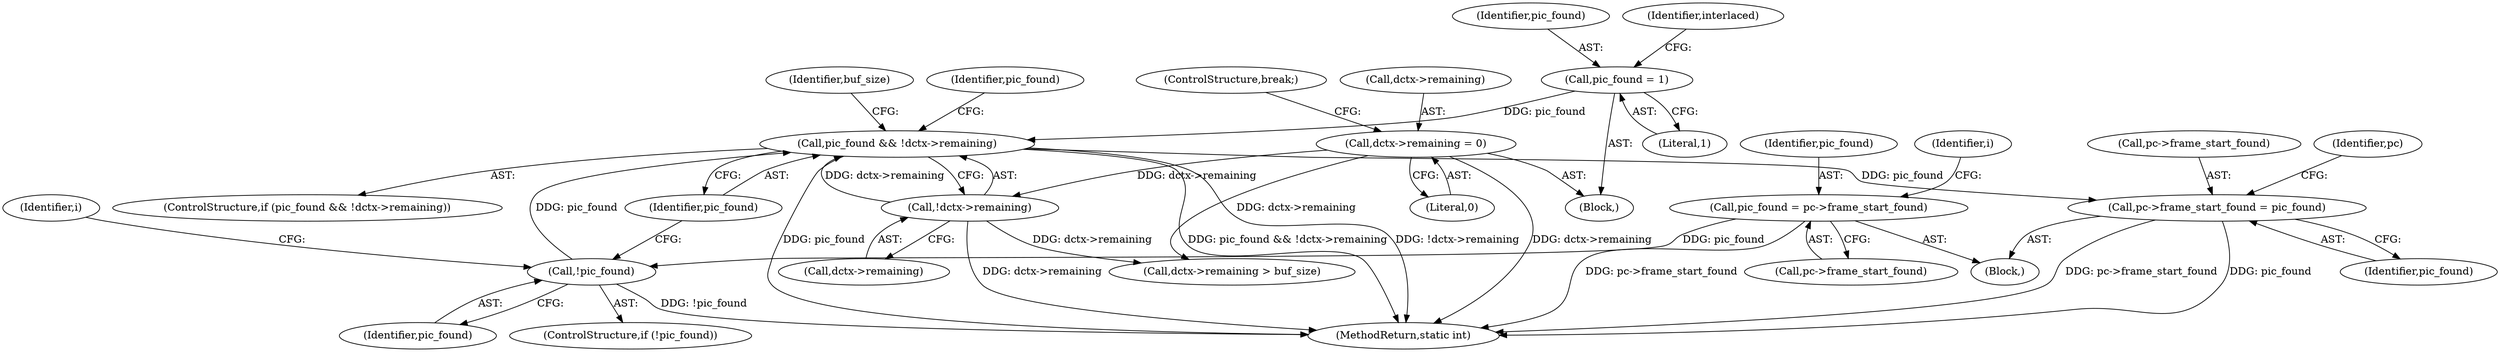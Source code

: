 digraph "0_FFmpeg_31c1c0b46a7021802c3d1d18039fca30dba5a14e@API" {
"1000195" [label="(Call,pic_found && !dctx->remaining)"];
"1000168" [label="(Call,pic_found = 1)"];
"1000143" [label="(Call,!pic_found)"];
"1000121" [label="(Call,pic_found = pc->frame_start_found)"];
"1000197" [label="(Call,!dctx->remaining)"];
"1000188" [label="(Call,dctx->remaining = 0)"];
"1000432" [label="(Call,pc->frame_start_found = pic_found)"];
"1000432" [label="(Call,pc->frame_start_found = pic_found)"];
"1000204" [label="(Identifier,buf_size)"];
"1000436" [label="(Identifier,pic_found)"];
"1000433" [label="(Call,pc->frame_start_found)"];
"1000121" [label="(Call,pic_found = pc->frame_start_found)"];
"1000193" [label="(ControlStructure,break;)"];
"1000198" [label="(Call,dctx->remaining)"];
"1000165" [label="(Block,)"];
"1000122" [label="(Identifier,pic_found)"];
"1000197" [label="(Call,!dctx->remaining)"];
"1000189" [label="(Call,dctx->remaining)"];
"1000380" [label="(Call,dctx->remaining > buf_size)"];
"1000192" [label="(Literal,0)"];
"1000195" [label="(Call,pic_found && !dctx->remaining)"];
"1000194" [label="(ControlStructure,if (pic_found && !dctx->remaining))"];
"1000170" [label="(Literal,1)"];
"1000143" [label="(Call,!pic_found)"];
"1000377" [label="(Identifier,pic_found)"];
"1000188" [label="(Call,dctx->remaining = 0)"];
"1000454" [label="(MethodReturn,static int)"];
"1000148" [label="(Identifier,i)"];
"1000106" [label="(Block,)"];
"1000123" [label="(Call,pc->frame_start_found)"];
"1000128" [label="(Identifier,i)"];
"1000439" [label="(Identifier,pc)"];
"1000169" [label="(Identifier,pic_found)"];
"1000172" [label="(Identifier,interlaced)"];
"1000142" [label="(ControlStructure,if (!pic_found))"];
"1000196" [label="(Identifier,pic_found)"];
"1000168" [label="(Call,pic_found = 1)"];
"1000144" [label="(Identifier,pic_found)"];
"1000195" -> "1000194"  [label="AST: "];
"1000195" -> "1000196"  [label="CFG: "];
"1000195" -> "1000197"  [label="CFG: "];
"1000196" -> "1000195"  [label="AST: "];
"1000197" -> "1000195"  [label="AST: "];
"1000204" -> "1000195"  [label="CFG: "];
"1000377" -> "1000195"  [label="CFG: "];
"1000195" -> "1000454"  [label="DDG: pic_found && !dctx->remaining"];
"1000195" -> "1000454"  [label="DDG: !dctx->remaining"];
"1000195" -> "1000454"  [label="DDG: pic_found"];
"1000168" -> "1000195"  [label="DDG: pic_found"];
"1000143" -> "1000195"  [label="DDG: pic_found"];
"1000197" -> "1000195"  [label="DDG: dctx->remaining"];
"1000195" -> "1000432"  [label="DDG: pic_found"];
"1000168" -> "1000165"  [label="AST: "];
"1000168" -> "1000170"  [label="CFG: "];
"1000169" -> "1000168"  [label="AST: "];
"1000170" -> "1000168"  [label="AST: "];
"1000172" -> "1000168"  [label="CFG: "];
"1000143" -> "1000142"  [label="AST: "];
"1000143" -> "1000144"  [label="CFG: "];
"1000144" -> "1000143"  [label="AST: "];
"1000148" -> "1000143"  [label="CFG: "];
"1000196" -> "1000143"  [label="CFG: "];
"1000143" -> "1000454"  [label="DDG: !pic_found"];
"1000121" -> "1000143"  [label="DDG: pic_found"];
"1000121" -> "1000106"  [label="AST: "];
"1000121" -> "1000123"  [label="CFG: "];
"1000122" -> "1000121"  [label="AST: "];
"1000123" -> "1000121"  [label="AST: "];
"1000128" -> "1000121"  [label="CFG: "];
"1000121" -> "1000454"  [label="DDG: pc->frame_start_found"];
"1000197" -> "1000198"  [label="CFG: "];
"1000198" -> "1000197"  [label="AST: "];
"1000197" -> "1000454"  [label="DDG: dctx->remaining"];
"1000188" -> "1000197"  [label="DDG: dctx->remaining"];
"1000197" -> "1000380"  [label="DDG: dctx->remaining"];
"1000188" -> "1000165"  [label="AST: "];
"1000188" -> "1000192"  [label="CFG: "];
"1000189" -> "1000188"  [label="AST: "];
"1000192" -> "1000188"  [label="AST: "];
"1000193" -> "1000188"  [label="CFG: "];
"1000188" -> "1000454"  [label="DDG: dctx->remaining"];
"1000188" -> "1000380"  [label="DDG: dctx->remaining"];
"1000432" -> "1000106"  [label="AST: "];
"1000432" -> "1000436"  [label="CFG: "];
"1000433" -> "1000432"  [label="AST: "];
"1000436" -> "1000432"  [label="AST: "];
"1000439" -> "1000432"  [label="CFG: "];
"1000432" -> "1000454"  [label="DDG: pic_found"];
"1000432" -> "1000454"  [label="DDG: pc->frame_start_found"];
}
